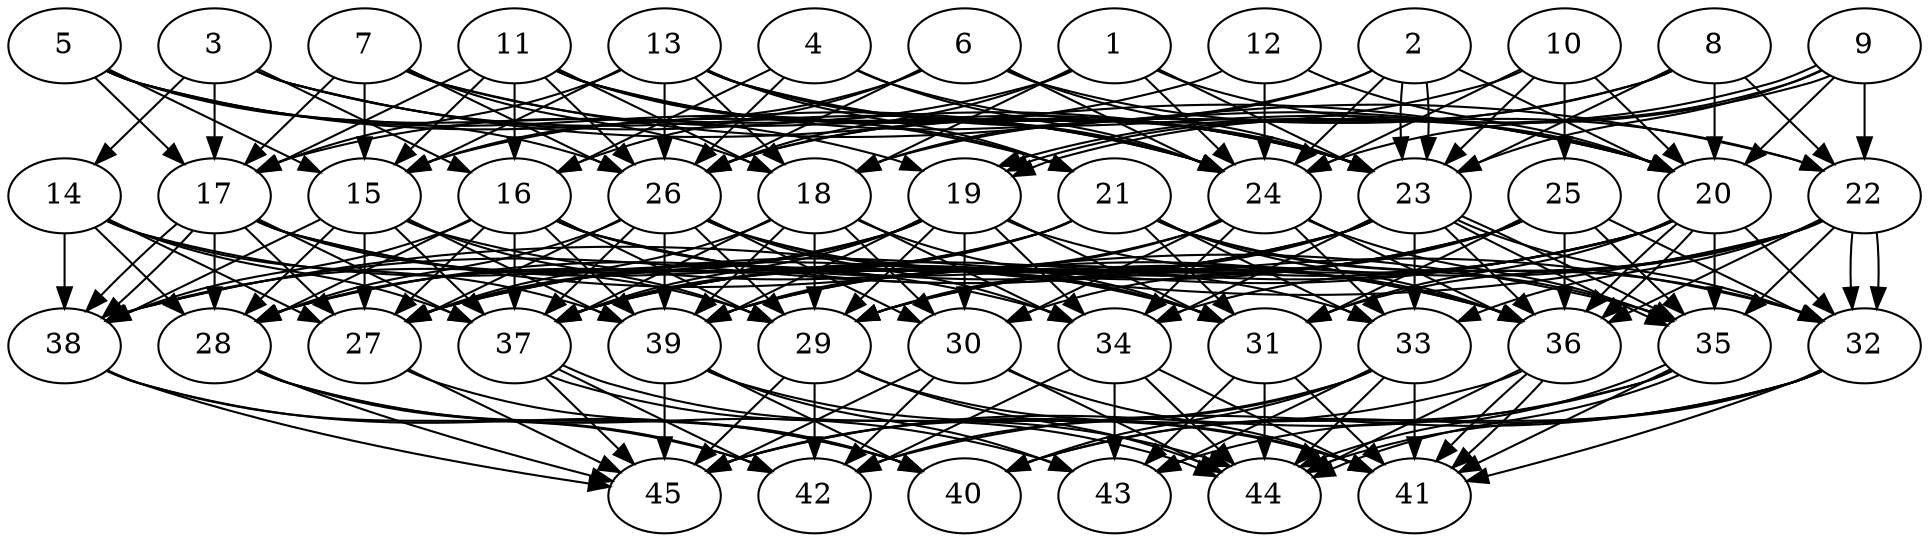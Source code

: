 // DAG automatically generated by daggen at Thu Oct  3 14:07:25 2019
// ./daggen --dot -n 45 --ccr 0.4 --fat 0.7 --regular 0.9 --density 0.9 --mindata 5242880 --maxdata 52428800 
digraph G {
  1 [size="48578560", alpha="0.08", expect_size="19431424"] 
  1 -> 17 [size ="19431424"]
  1 -> 18 [size ="19431424"]
  1 -> 20 [size ="19431424"]
  1 -> 23 [size ="19431424"]
  1 -> 24 [size ="19431424"]
  1 -> 26 [size ="19431424"]
  2 [size="80117760", alpha="0.19", expect_size="32047104"] 
  2 -> 18 [size ="32047104"]
  2 -> 20 [size ="32047104"]
  2 -> 23 [size ="32047104"]
  2 -> 23 [size ="32047104"]
  2 -> 24 [size ="32047104"]
  2 -> 26 [size ="32047104"]
  3 [size="82024960", alpha="0.05", expect_size="32809984"] 
  3 -> 14 [size ="32809984"]
  3 -> 16 [size ="32809984"]
  3 -> 17 [size ="32809984"]
  3 -> 20 [size ="32809984"]
  3 -> 23 [size ="32809984"]
  3 -> 24 [size ="32809984"]
  4 [size="68938240", alpha="0.05", expect_size="27575296"] 
  4 -> 16 [size ="27575296"]
  4 -> 23 [size ="27575296"]
  4 -> 24 [size ="27575296"]
  4 -> 26 [size ="27575296"]
  5 [size="104217600", alpha="0.10", expect_size="41687040"] 
  5 -> 15 [size ="41687040"]
  5 -> 17 [size ="41687040"]
  5 -> 19 [size ="41687040"]
  5 -> 21 [size ="41687040"]
  5 -> 24 [size ="41687040"]
  5 -> 26 [size ="41687040"]
  6 [size="45509120", alpha="0.12", expect_size="18203648"] 
  6 -> 15 [size ="18203648"]
  6 -> 16 [size ="18203648"]
  6 -> 22 [size ="18203648"]
  6 -> 23 [size ="18203648"]
  6 -> 24 [size ="18203648"]
  6 -> 26 [size ="18203648"]
  7 [size="42667520", alpha="0.12", expect_size="17067008"] 
  7 -> 15 [size ="17067008"]
  7 -> 17 [size ="17067008"]
  7 -> 18 [size ="17067008"]
  7 -> 22 [size ="17067008"]
  7 -> 23 [size ="17067008"]
  7 -> 26 [size ="17067008"]
  8 [size="56209920", alpha="0.16", expect_size="22483968"] 
  8 -> 18 [size ="22483968"]
  8 -> 19 [size ="22483968"]
  8 -> 20 [size ="22483968"]
  8 -> 22 [size ="22483968"]
  8 -> 23 [size ="22483968"]
  9 [size="60738560", alpha="0.16", expect_size="24295424"] 
  9 -> 19 [size ="24295424"]
  9 -> 19 [size ="24295424"]
  9 -> 20 [size ="24295424"]
  9 -> 22 [size ="24295424"]
  9 -> 23 [size ="24295424"]
  9 -> 24 [size ="24295424"]
  10 [size="103708160", alpha="0.05", expect_size="41483264"] 
  10 -> 20 [size ="41483264"]
  10 -> 23 [size ="41483264"]
  10 -> 24 [size ="41483264"]
  10 -> 25 [size ="41483264"]
  10 -> 26 [size ="41483264"]
  11 [size="128565760", alpha="0.19", expect_size="51426304"] 
  11 -> 15 [size ="51426304"]
  11 -> 16 [size ="51426304"]
  11 -> 17 [size ="51426304"]
  11 -> 18 [size ="51426304"]
  11 -> 20 [size ="51426304"]
  11 -> 21 [size ="51426304"]
  11 -> 23 [size ="51426304"]
  11 -> 24 [size ="51426304"]
  11 -> 26 [size ="51426304"]
  12 [size="55347200", alpha="0.11", expect_size="22138880"] 
  12 -> 15 [size ="22138880"]
  12 -> 20 [size ="22138880"]
  12 -> 24 [size ="22138880"]
  13 [size="52334080", alpha="0.08", expect_size="20933632"] 
  13 -> 15 [size ="20933632"]
  13 -> 17 [size ="20933632"]
  13 -> 18 [size ="20933632"]
  13 -> 20 [size ="20933632"]
  13 -> 21 [size ="20933632"]
  13 -> 23 [size ="20933632"]
  13 -> 24 [size ="20933632"]
  13 -> 26 [size ="20933632"]
  14 [size="82567680", alpha="0.03", expect_size="33027072"] 
  14 -> 27 [size ="33027072"]
  14 -> 28 [size ="33027072"]
  14 -> 34 [size ="33027072"]
  14 -> 37 [size ="33027072"]
  14 -> 38 [size ="33027072"]
  14 -> 39 [size ="33027072"]
  15 [size="109724160", alpha="0.18", expect_size="43889664"] 
  15 -> 27 [size ="43889664"]
  15 -> 28 [size ="43889664"]
  15 -> 29 [size ="43889664"]
  15 -> 36 [size ="43889664"]
  15 -> 37 [size ="43889664"]
  15 -> 38 [size ="43889664"]
  15 -> 39 [size ="43889664"]
  16 [size="51806720", alpha="0.11", expect_size="20722688"] 
  16 -> 27 [size ="20722688"]
  16 -> 28 [size ="20722688"]
  16 -> 29 [size ="20722688"]
  16 -> 31 [size ="20722688"]
  16 -> 32 [size ="20722688"]
  16 -> 36 [size ="20722688"]
  16 -> 37 [size ="20722688"]
  16 -> 38 [size ="20722688"]
  16 -> 39 [size ="20722688"]
  17 [size="121728000", alpha="0.05", expect_size="48691200"] 
  17 -> 27 [size ="48691200"]
  17 -> 28 [size ="48691200"]
  17 -> 29 [size ="48691200"]
  17 -> 31 [size ="48691200"]
  17 -> 35 [size ="48691200"]
  17 -> 37 [size ="48691200"]
  17 -> 38 [size ="48691200"]
  17 -> 38 [size ="48691200"]
  18 [size="75768320", alpha="0.02", expect_size="30307328"] 
  18 -> 27 [size ="30307328"]
  18 -> 29 [size ="30307328"]
  18 -> 30 [size ="30307328"]
  18 -> 31 [size ="30307328"]
  18 -> 34 [size ="30307328"]
  18 -> 37 [size ="30307328"]
  18 -> 39 [size ="30307328"]
  19 [size="49446400", alpha="0.11", expect_size="19778560"] 
  19 -> 27 [size ="19778560"]
  19 -> 28 [size ="19778560"]
  19 -> 29 [size ="19778560"]
  19 -> 30 [size ="19778560"]
  19 -> 31 [size ="19778560"]
  19 -> 34 [size ="19778560"]
  19 -> 36 [size ="19778560"]
  19 -> 37 [size ="19778560"]
  19 -> 38 [size ="19778560"]
  19 -> 39 [size ="19778560"]
  20 [size="24517120", alpha="0.10", expect_size="9806848"] 
  20 -> 27 [size ="9806848"]
  20 -> 29 [size ="9806848"]
  20 -> 31 [size ="9806848"]
  20 -> 32 [size ="9806848"]
  20 -> 35 [size ="9806848"]
  20 -> 36 [size ="9806848"]
  20 -> 36 [size ="9806848"]
  20 -> 37 [size ="9806848"]
  20 -> 39 [size ="9806848"]
  21 [size="54026240", alpha="0.15", expect_size="21610496"] 
  21 -> 27 [size ="21610496"]
  21 -> 28 [size ="21610496"]
  21 -> 31 [size ="21610496"]
  21 -> 32 [size ="21610496"]
  21 -> 33 [size ="21610496"]
  21 -> 35 [size ="21610496"]
  21 -> 36 [size ="21610496"]
  21 -> 37 [size ="21610496"]
  22 [size="46481920", alpha="0.12", expect_size="18592768"] 
  22 -> 29 [size ="18592768"]
  22 -> 31 [size ="18592768"]
  22 -> 32 [size ="18592768"]
  22 -> 32 [size ="18592768"]
  22 -> 33 [size ="18592768"]
  22 -> 34 [size ="18592768"]
  22 -> 35 [size ="18592768"]
  22 -> 36 [size ="18592768"]
  22 -> 38 [size ="18592768"]
  23 [size="110231040", alpha="0.20", expect_size="44092416"] 
  23 -> 28 [size ="44092416"]
  23 -> 29 [size ="44092416"]
  23 -> 32 [size ="44092416"]
  23 -> 33 [size ="44092416"]
  23 -> 34 [size ="44092416"]
  23 -> 35 [size ="44092416"]
  23 -> 35 [size ="44092416"]
  23 -> 36 [size ="44092416"]
  23 -> 37 [size ="44092416"]
  23 -> 38 [size ="44092416"]
  24 [size="38909440", alpha="0.17", expect_size="15563776"] 
  24 -> 30 [size ="15563776"]
  24 -> 33 [size ="15563776"]
  24 -> 34 [size ="15563776"]
  24 -> 35 [size ="15563776"]
  24 -> 36 [size ="15563776"]
  24 -> 37 [size ="15563776"]
  24 -> 39 [size ="15563776"]
  25 [size="53767680", alpha="0.10", expect_size="21507072"] 
  25 -> 27 [size ="21507072"]
  25 -> 29 [size ="21507072"]
  25 -> 30 [size ="21507072"]
  25 -> 31 [size ="21507072"]
  25 -> 32 [size ="21507072"]
  25 -> 35 [size ="21507072"]
  25 -> 36 [size ="21507072"]
  25 -> 37 [size ="21507072"]
  25 -> 39 [size ="21507072"]
  26 [size="44032000", alpha="0.09", expect_size="17612800"] 
  26 -> 27 [size ="17612800"]
  26 -> 28 [size ="17612800"]
  26 -> 29 [size ="17612800"]
  26 -> 30 [size ="17612800"]
  26 -> 31 [size ="17612800"]
  26 -> 33 [size ="17612800"]
  26 -> 34 [size ="17612800"]
  26 -> 37 [size ="17612800"]
  26 -> 39 [size ="17612800"]
  27 [size="108710400", alpha="0.12", expect_size="43484160"] 
  27 -> 40 [size ="43484160"]
  27 -> 45 [size ="43484160"]
  28 [size="22929920", alpha="0.03", expect_size="9171968"] 
  28 -> 40 [size ="9171968"]
  28 -> 42 [size ="9171968"]
  28 -> 43 [size ="9171968"]
  28 -> 45 [size ="9171968"]
  29 [size="34183680", alpha="0.02", expect_size="13673472"] 
  29 -> 41 [size ="13673472"]
  29 -> 42 [size ="13673472"]
  29 -> 44 [size ="13673472"]
  29 -> 45 [size ="13673472"]
  30 [size="101739520", alpha="0.16", expect_size="40695808"] 
  30 -> 41 [size ="40695808"]
  30 -> 42 [size ="40695808"]
  30 -> 44 [size ="40695808"]
  30 -> 45 [size ="40695808"]
  31 [size="45163520", alpha="0.09", expect_size="18065408"] 
  31 -> 41 [size ="18065408"]
  31 -> 43 [size ="18065408"]
  31 -> 44 [size ="18065408"]
  32 [size="17891840", alpha="0.10", expect_size="7156736"] 
  32 -> 40 [size ="7156736"]
  32 -> 41 [size ="7156736"]
  32 -> 42 [size ="7156736"]
  32 -> 43 [size ="7156736"]
  32 -> 44 [size ="7156736"]
  33 [size="86935040", alpha="0.18", expect_size="34774016"] 
  33 -> 40 [size ="34774016"]
  33 -> 41 [size ="34774016"]
  33 -> 42 [size ="34774016"]
  33 -> 43 [size ="34774016"]
  33 -> 44 [size ="34774016"]
  33 -> 45 [size ="34774016"]
  34 [size="85283840", alpha="0.17", expect_size="34113536"] 
  34 -> 41 [size ="34113536"]
  34 -> 42 [size ="34113536"]
  34 -> 43 [size ="34113536"]
  34 -> 44 [size ="34113536"]
  35 [size="68769280", alpha="0.13", expect_size="27507712"] 
  35 -> 40 [size ="27507712"]
  35 -> 41 [size ="27507712"]
  35 -> 44 [size ="27507712"]
  35 -> 44 [size ="27507712"]
  35 -> 45 [size ="27507712"]
  36 [size="128499200", alpha="0.15", expect_size="51399680"] 
  36 -> 41 [size ="51399680"]
  36 -> 41 [size ="51399680"]
  36 -> 44 [size ="51399680"]
  36 -> 45 [size ="51399680"]
  37 [size="60951040", alpha="0.16", expect_size="24380416"] 
  37 -> 42 [size ="24380416"]
  37 -> 44 [size ="24380416"]
  37 -> 44 [size ="24380416"]
  37 -> 45 [size ="24380416"]
  38 [size="13647360", alpha="0.07", expect_size="5458944"] 
  38 -> 40 [size ="5458944"]
  38 -> 42 [size ="5458944"]
  38 -> 45 [size ="5458944"]
  39 [size="29693440", alpha="0.05", expect_size="11877376"] 
  39 -> 40 [size ="11877376"]
  39 -> 41 [size ="11877376"]
  39 -> 43 [size ="11877376"]
  39 -> 45 [size ="11877376"]
  40 [size="38758400", alpha="0.04", expect_size="15503360"] 
  41 [size="13478400", alpha="0.11", expect_size="5391360"] 
  42 [size="69314560", alpha="0.03", expect_size="27725824"] 
  43 [size="130542080", alpha="0.11", expect_size="52216832"] 
  44 [size="118425600", alpha="0.04", expect_size="47370240"] 
  45 [size="102423040", alpha="0.04", expect_size="40969216"] 
}
